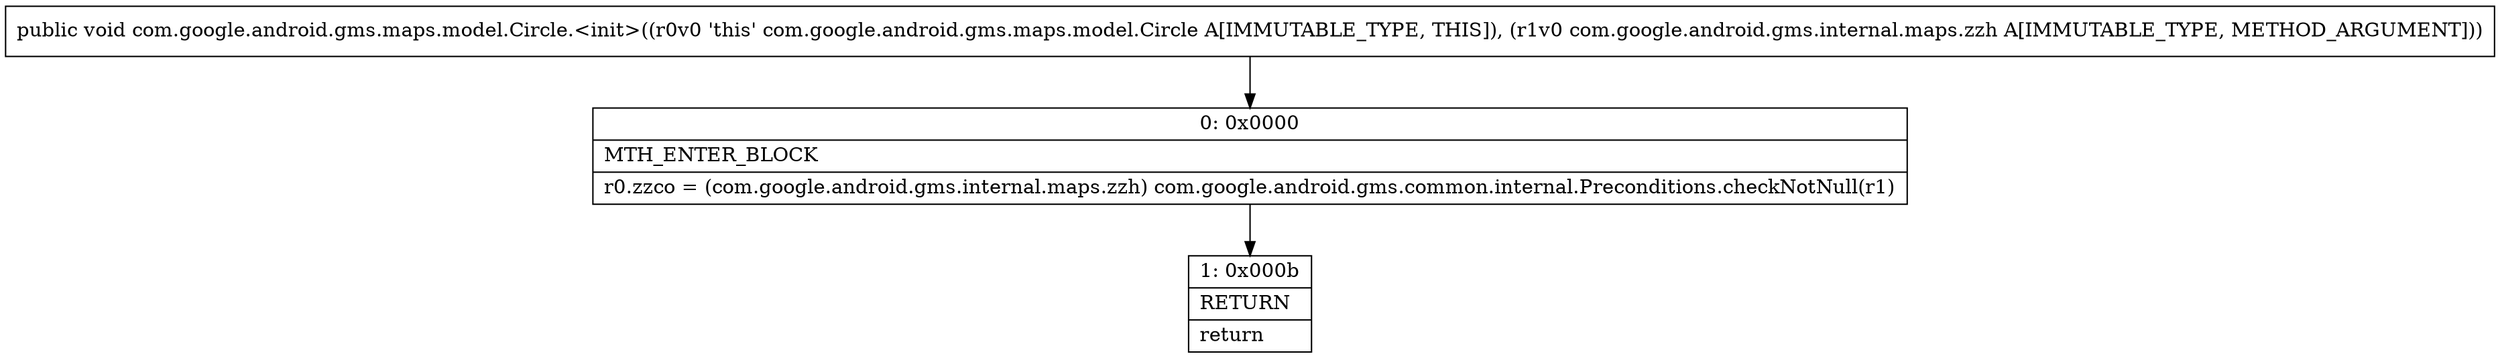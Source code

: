 digraph "CFG forcom.google.android.gms.maps.model.Circle.\<init\>(Lcom\/google\/android\/gms\/internal\/maps\/zzh;)V" {
Node_0 [shape=record,label="{0\:\ 0x0000|MTH_ENTER_BLOCK\l|r0.zzco = (com.google.android.gms.internal.maps.zzh) com.google.android.gms.common.internal.Preconditions.checkNotNull(r1)\l}"];
Node_1 [shape=record,label="{1\:\ 0x000b|RETURN\l|return\l}"];
MethodNode[shape=record,label="{public void com.google.android.gms.maps.model.Circle.\<init\>((r0v0 'this' com.google.android.gms.maps.model.Circle A[IMMUTABLE_TYPE, THIS]), (r1v0 com.google.android.gms.internal.maps.zzh A[IMMUTABLE_TYPE, METHOD_ARGUMENT])) }"];
MethodNode -> Node_0;
Node_0 -> Node_1;
}

